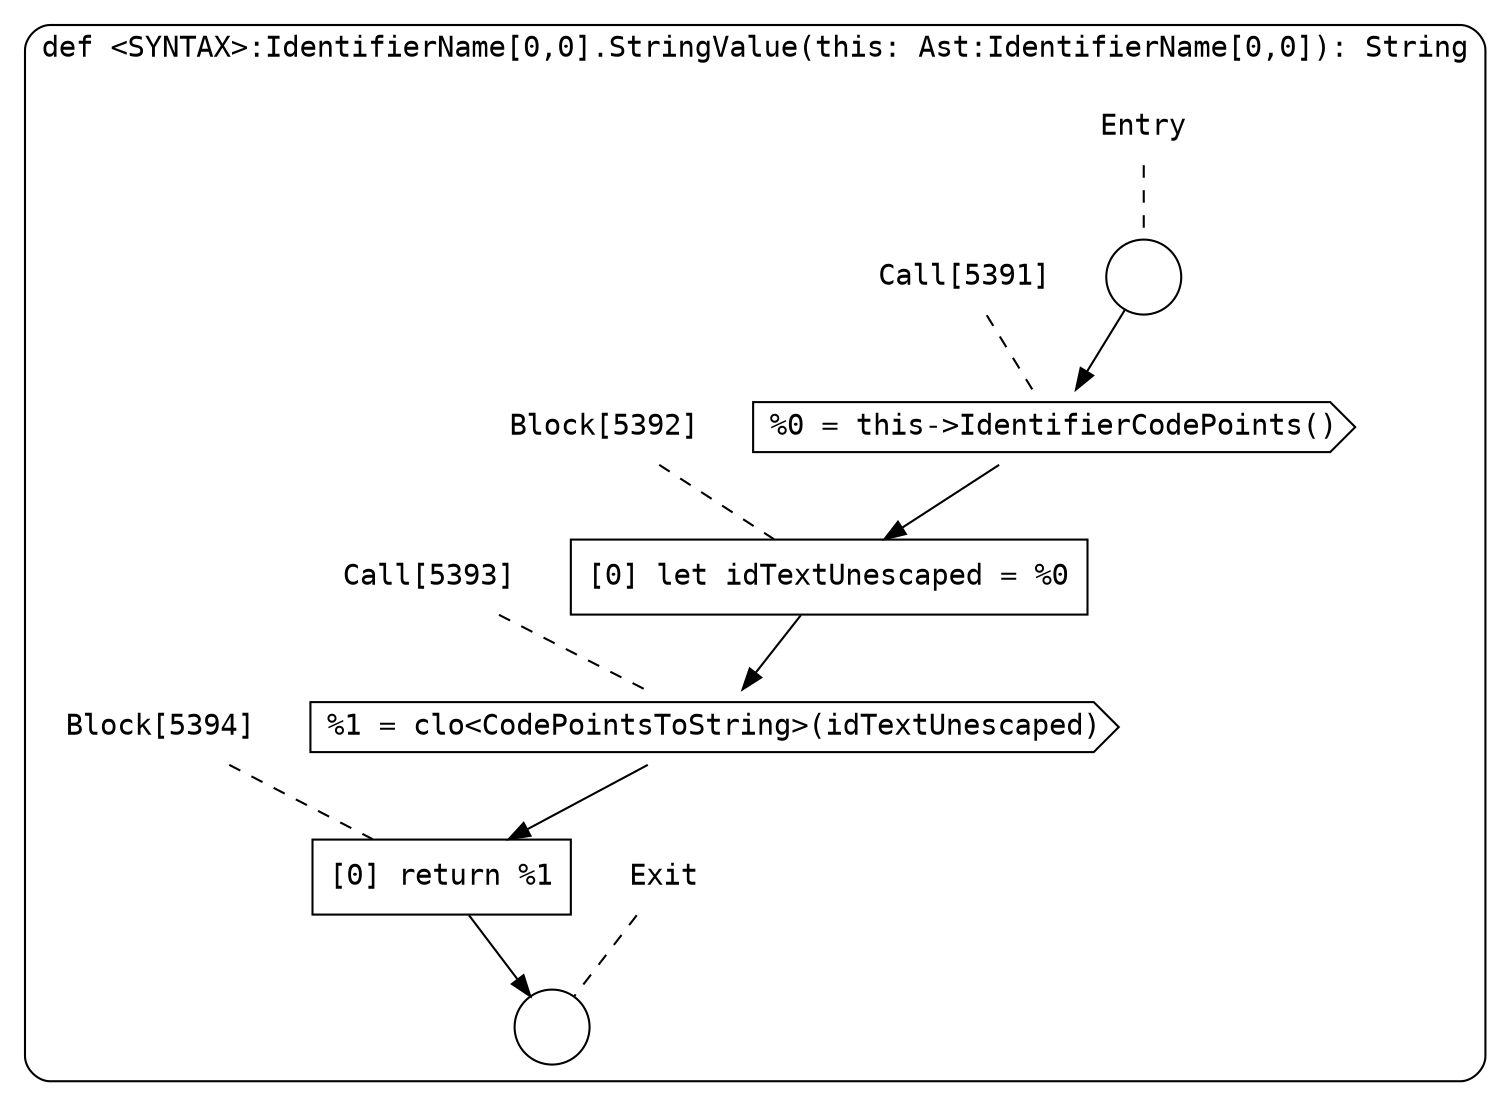 digraph {
  graph [fontname = "Consolas"]
  node [fontname = "Consolas"]
  edge [fontname = "Consolas"]
  subgraph cluster1186 {
    label = "def <SYNTAX>:IdentifierName[0,0].StringValue(this: Ast:IdentifierName[0,0]): String"
    style = rounded
    cluster1186_entry_name [shape=none, label=<<font color="black">Entry</font>>]
    cluster1186_entry_name -> cluster1186_entry [arrowhead=none, color="black", style=dashed]
    cluster1186_entry [shape=circle label=" " color="black" fillcolor="white" style=filled]
    cluster1186_entry -> node5391 [color="black"]
    cluster1186_exit_name [shape=none, label=<<font color="black">Exit</font>>]
    cluster1186_exit_name -> cluster1186_exit [arrowhead=none, color="black", style=dashed]
    cluster1186_exit [shape=circle label=" " color="black" fillcolor="white" style=filled]
    node5391_name [shape=none, label=<<font color="black">Call[5391]</font>>]
    node5391_name -> node5391 [arrowhead=none, color="black", style=dashed]
    node5391 [shape=cds, label=<<font color="black">%0 = this-&gt;IdentifierCodePoints()</font>> color="black" fillcolor="white", style=filled]
    node5391 -> node5392 [color="black"]
    node5392_name [shape=none, label=<<font color="black">Block[5392]</font>>]
    node5392_name -> node5392 [arrowhead=none, color="black", style=dashed]
    node5392 [shape=box, label=<<font color="black">[0] let idTextUnescaped = %0<BR ALIGN="LEFT"/></font>> color="black" fillcolor="white", style=filled]
    node5392 -> node5393 [color="black"]
    node5393_name [shape=none, label=<<font color="black">Call[5393]</font>>]
    node5393_name -> node5393 [arrowhead=none, color="black", style=dashed]
    node5393 [shape=cds, label=<<font color="black">%1 = clo&lt;CodePointsToString&gt;(idTextUnescaped)</font>> color="black" fillcolor="white", style=filled]
    node5393 -> node5394 [color="black"]
    node5394_name [shape=none, label=<<font color="black">Block[5394]</font>>]
    node5394_name -> node5394 [arrowhead=none, color="black", style=dashed]
    node5394 [shape=box, label=<<font color="black">[0] return %1<BR ALIGN="LEFT"/></font>> color="black" fillcolor="white", style=filled]
    node5394 -> cluster1186_exit [color="black"]
  }
}